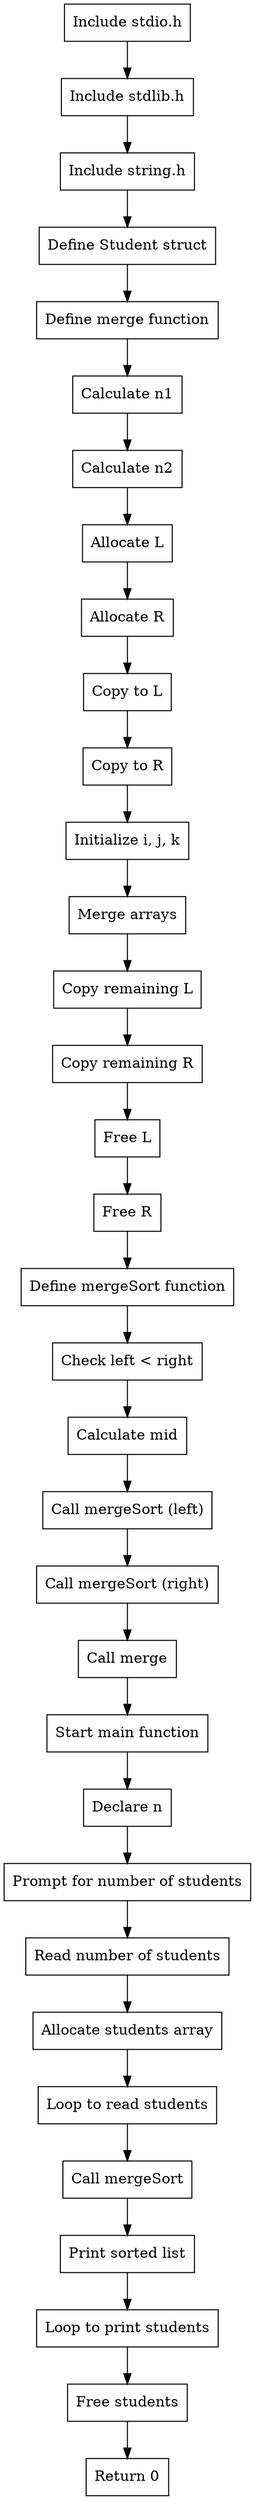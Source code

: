 digraph TaskOneGraph {
    node [shape=box];
    1 [label="Include stdio.h"];
    2 [label="Include stdlib.h"];
    3 [label="Include string.h"];
    4 [label="Define Student struct"];
    8 [label="Define merge function"];
    9 [label="Calculate n1"];
    10 [label="Calculate n2"];
    11 [label="Allocate L"];
    12 [label="Allocate R"];
    13 [label="Copy to L"];
    15 [label="Copy to R"];
    17 [label="Initialize i, j, k"];
    18 [label="Merge arrays"];
    26 [label="Copy remaining L"];
    30 [label="Copy remaining R"];
    34 [label="Free L"];
    35 [label="Free R"];
    37 [label="Define mergeSort function"];
    38 [label="Check left < right"];
    39 [label="Calculate mid"];
    40 [label="Call mergeSort (left)"];
    41 [label="Call mergeSort (right)"];
    42 [label="Call merge"];
    44 [label="Start main function"];
    45 [label="Declare n"];
    46 [label="Prompt for number of students"];
    47 [label="Read number of students"];
    48 [label="Allocate students array"];
    49 [label="Loop to read students"];
    54 [label="Call mergeSort"];
    55 [label="Print sorted list"];
    56 [label="Loop to print students"];
    58 [label="Free students"];
    59 [label="Return 0"];
    
    1 -> 2;
    2 -> 3;
    3 -> 4;
    4 -> 8;
    8 -> 9;
    9 -> 10;
    10 -> 11;
    11 -> 12;
    12 -> 13;
    13 -> 15;
    15 -> 17;
    17 -> 18;
    18 -> 26;
    26 -> 30;
    30 -> 34;
    34 -> 35;
    35 -> 37;
    37 -> 38;
    38 -> 39;
    39 -> 40;
    40 -> 41;
    41 -> 42;
    42 -> 44;
    44 -> 45;
    45 -> 46;
    46 -> 47;
    47 -> 48;
    48 -> 49;
    49 -> 54;
    54 -> 55;
    55 -> 56;
    56 -> 58;
    58 -> 59;
}
